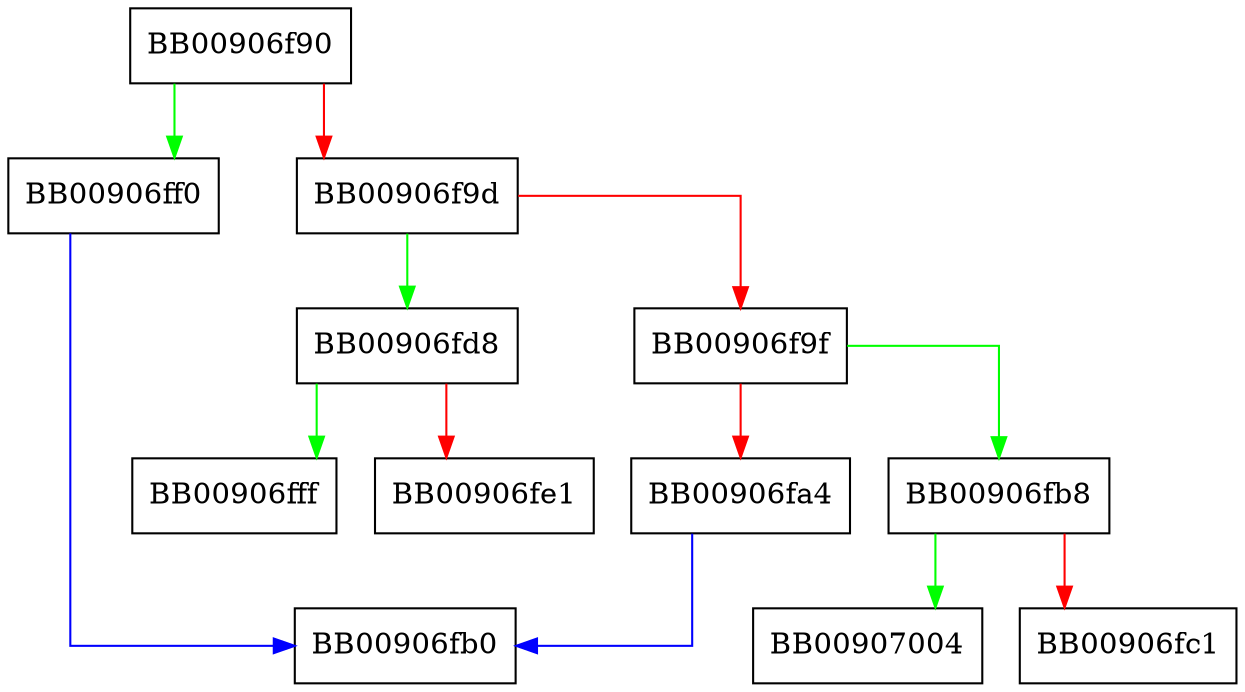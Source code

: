 digraph round_away {
  node [shape="box"];
  graph [splines=ortho];
  BB00906f90 -> BB00906ff0 [color="green"];
  BB00906f90 -> BB00906f9d [color="red"];
  BB00906f9d -> BB00906fd8 [color="green"];
  BB00906f9d -> BB00906f9f [color="red"];
  BB00906f9f -> BB00906fb8 [color="green"];
  BB00906f9f -> BB00906fa4 [color="red"];
  BB00906fa4 -> BB00906fb0 [color="blue"];
  BB00906fb8 -> BB00907004 [color="green"];
  BB00906fb8 -> BB00906fc1 [color="red"];
  BB00906fd8 -> BB00906fff [color="green"];
  BB00906fd8 -> BB00906fe1 [color="red"];
  BB00906ff0 -> BB00906fb0 [color="blue"];
}